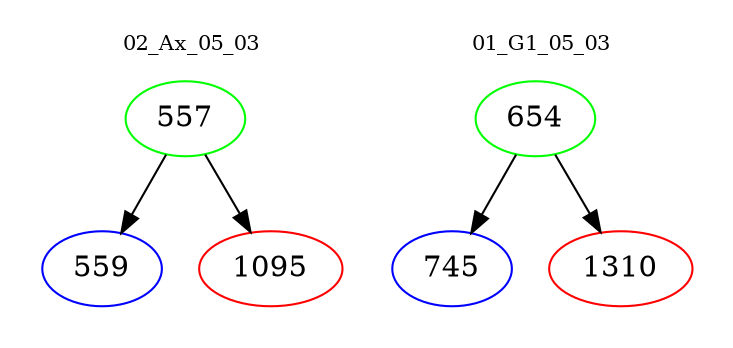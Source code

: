 digraph{
subgraph cluster_0 {
color = white
label = "02_Ax_05_03";
fontsize=10;
T0_557 [label="557", color="green"]
T0_557 -> T0_559 [color="black"]
T0_559 [label="559", color="blue"]
T0_557 -> T0_1095 [color="black"]
T0_1095 [label="1095", color="red"]
}
subgraph cluster_1 {
color = white
label = "01_G1_05_03";
fontsize=10;
T1_654 [label="654", color="green"]
T1_654 -> T1_745 [color="black"]
T1_745 [label="745", color="blue"]
T1_654 -> T1_1310 [color="black"]
T1_1310 [label="1310", color="red"]
}
}
